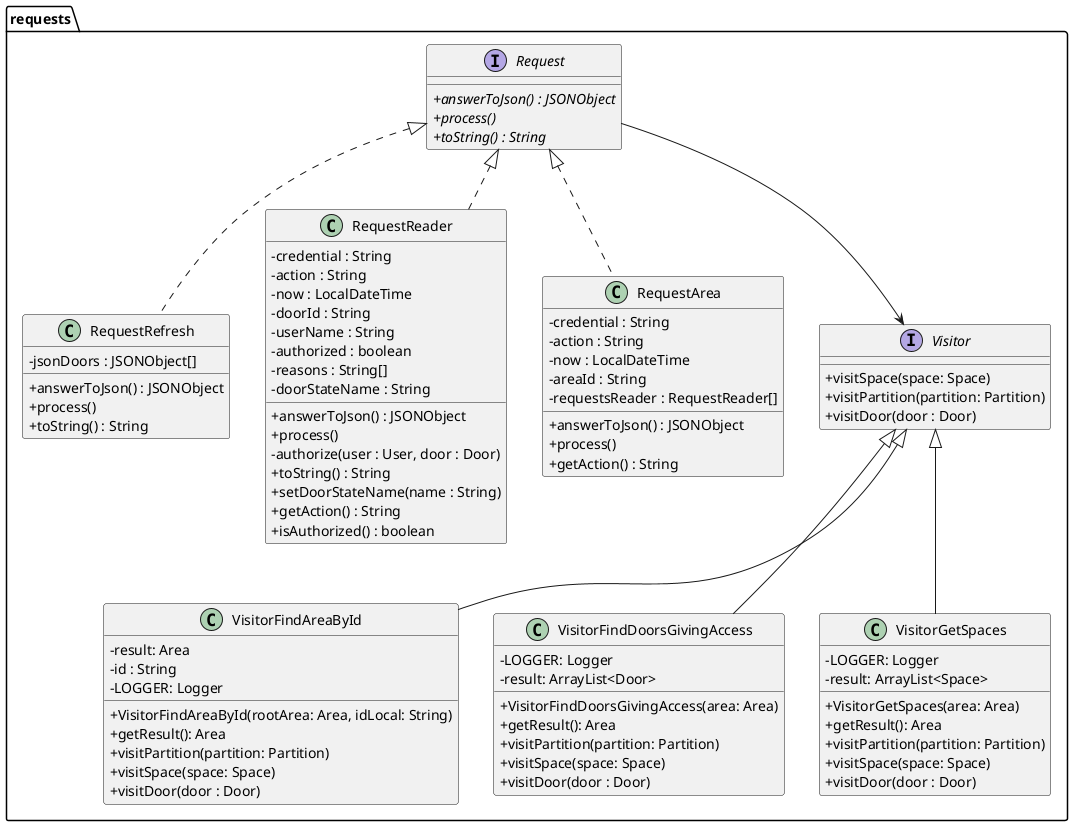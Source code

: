 @startuml
'https://plantuml.com/class-diagram
skinparam classAttributeIconSize 0

package requests {
    interface Request {
    + {abstract} answerToJson() : JSONObject
    + {abstract} process()
    + {abstract} toString() : String
    }

    class RequestRefresh implements Request {
    - jsonDoors : JSONObject[]
    + answerToJson() : JSONObject
    + process()
    + toString() : String
    }

    class RequestReader implements Request {
    - credential : String
    - action : String
    - now : LocalDateTime
    - doorId : String
    - userName : String
    - authorized : boolean
    - reasons : String[]
    - doorStateName : String
    + answerToJson() : JSONObject
    + process()
    - authorize(user : User, door : Door)
    + toString() : String
    + setDoorStateName(name : String)
    + getAction() : String
    + isAuthorized() : boolean
    }

    class RequestArea implements Request {
    - credential : String
    - action : String
    - now : LocalDateTime
    - areaId : String
    - requestsReader : RequestReader[]
    + answerToJson() : JSONObject
    + process()
    + getAction() : String
    }

    interface Visitor {
    +visitSpace(space: Space)
    +visitPartition(partition: Partition)
    +visitDoor(door : Door)
    }

    class VisitorFindAreaById{
    -result: Area
    -id : String
    -LOGGER: Logger
    +VisitorFindAreaById(rootArea: Area, idLocal: String)
    +getResult(): Area
    +visitPartition(partition: Partition)
    +visitSpace(space: Space)
    +visitDoor(door : Door)
    }

    class VisitorFindDoorsGivingAccess{
    -LOGGER: Logger
    -result: ArrayList<Door>
    +VisitorFindDoorsGivingAccess(area: Area)
    +getResult(): Area
    +visitPartition(partition: Partition)
    +visitSpace(space: Space)
    +visitDoor(door : Door)
    }

    class VisitorGetSpaces{
    -LOGGER: Logger
    -result: ArrayList<Space>
    +VisitorGetSpaces(area: Area)
    +getResult(): Area
    +visitPartition(partition: Partition)
    +visitSpace(space: Space)
    +visitDoor(door : Door)
    }

    Visitor <|-- VisitorFindAreaById
    Visitor <|-- VisitorFindDoorsGivingAccess
    Visitor <|-- VisitorGetSpaces
    Request --> Visitor
}


@enduml